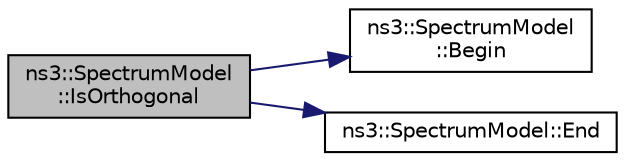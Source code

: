 digraph "ns3::SpectrumModel::IsOrthogonal"
{
 // LATEX_PDF_SIZE
  edge [fontname="Helvetica",fontsize="10",labelfontname="Helvetica",labelfontsize="10"];
  node [fontname="Helvetica",fontsize="10",shape=record];
  rankdir="LR";
  Node1 [label="ns3::SpectrumModel\l::IsOrthogonal",height=0.2,width=0.4,color="black", fillcolor="grey75", style="filled", fontcolor="black",tooltip="Check if another SpectrumModels has bands orthogonal to our bands."];
  Node1 -> Node2 [color="midnightblue",fontsize="10",style="solid",fontname="Helvetica"];
  Node2 [label="ns3::SpectrumModel\l::Begin",height=0.2,width=0.4,color="black", fillcolor="white", style="filled",URL="$classns3_1_1_spectrum_model.html#ab915a10dac63c63d74d9197d1359688a",tooltip="Const Iterator to the model Bands container start."];
  Node1 -> Node3 [color="midnightblue",fontsize="10",style="solid",fontname="Helvetica"];
  Node3 [label="ns3::SpectrumModel::End",height=0.2,width=0.4,color="black", fillcolor="white", style="filled",URL="$classns3_1_1_spectrum_model.html#a84fd906181f5e7c9b858e3fec533bcae",tooltip="Const Iterator to the model Bands container end."];
}

